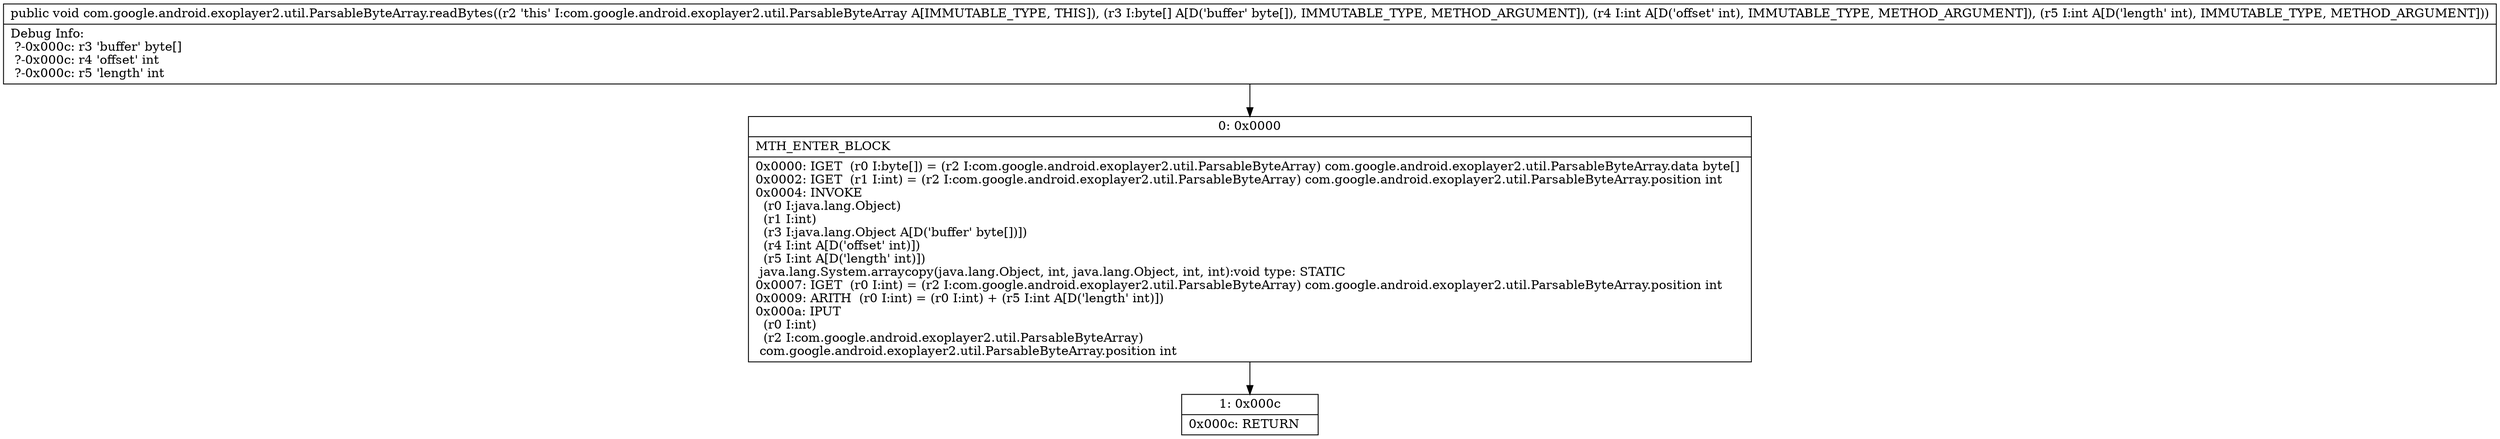 digraph "CFG forcom.google.android.exoplayer2.util.ParsableByteArray.readBytes([BII)V" {
Node_0 [shape=record,label="{0\:\ 0x0000|MTH_ENTER_BLOCK\l|0x0000: IGET  (r0 I:byte[]) = (r2 I:com.google.android.exoplayer2.util.ParsableByteArray) com.google.android.exoplayer2.util.ParsableByteArray.data byte[] \l0x0002: IGET  (r1 I:int) = (r2 I:com.google.android.exoplayer2.util.ParsableByteArray) com.google.android.exoplayer2.util.ParsableByteArray.position int \l0x0004: INVOKE  \l  (r0 I:java.lang.Object)\l  (r1 I:int)\l  (r3 I:java.lang.Object A[D('buffer' byte[])])\l  (r4 I:int A[D('offset' int)])\l  (r5 I:int A[D('length' int)])\l java.lang.System.arraycopy(java.lang.Object, int, java.lang.Object, int, int):void type: STATIC \l0x0007: IGET  (r0 I:int) = (r2 I:com.google.android.exoplayer2.util.ParsableByteArray) com.google.android.exoplayer2.util.ParsableByteArray.position int \l0x0009: ARITH  (r0 I:int) = (r0 I:int) + (r5 I:int A[D('length' int)]) \l0x000a: IPUT  \l  (r0 I:int)\l  (r2 I:com.google.android.exoplayer2.util.ParsableByteArray)\l com.google.android.exoplayer2.util.ParsableByteArray.position int \l}"];
Node_1 [shape=record,label="{1\:\ 0x000c|0x000c: RETURN   \l}"];
MethodNode[shape=record,label="{public void com.google.android.exoplayer2.util.ParsableByteArray.readBytes((r2 'this' I:com.google.android.exoplayer2.util.ParsableByteArray A[IMMUTABLE_TYPE, THIS]), (r3 I:byte[] A[D('buffer' byte[]), IMMUTABLE_TYPE, METHOD_ARGUMENT]), (r4 I:int A[D('offset' int), IMMUTABLE_TYPE, METHOD_ARGUMENT]), (r5 I:int A[D('length' int), IMMUTABLE_TYPE, METHOD_ARGUMENT]))  | Debug Info:\l  ?\-0x000c: r3 'buffer' byte[]\l  ?\-0x000c: r4 'offset' int\l  ?\-0x000c: r5 'length' int\l}"];
MethodNode -> Node_0;
Node_0 -> Node_1;
}

